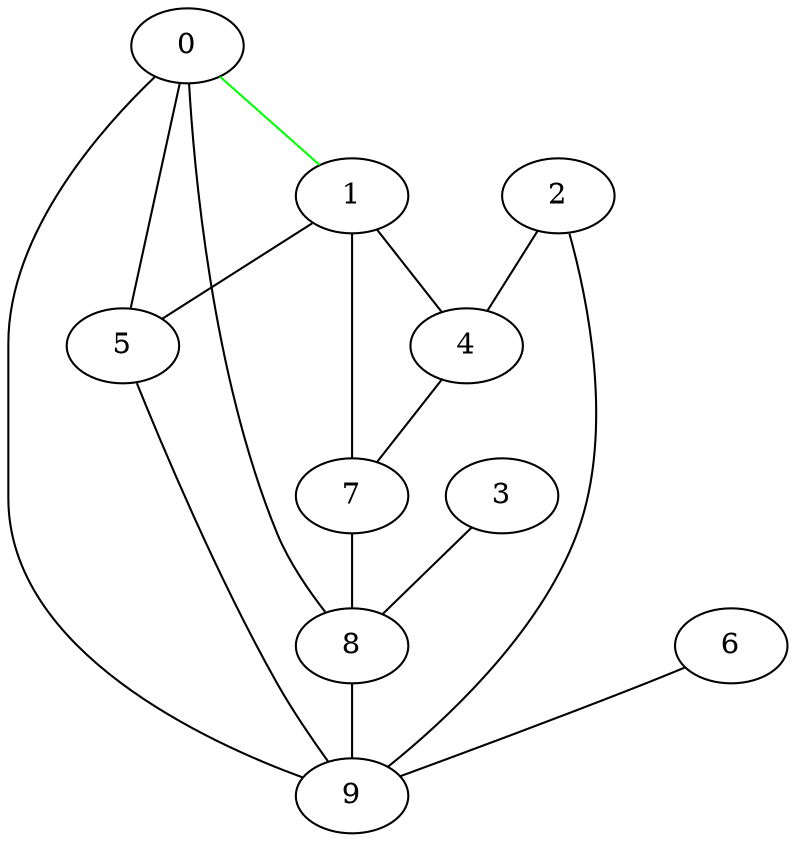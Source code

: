 graph one{
	0 -- 1 [color=green];
	0 -- 5 ;
	0 -- 8 ;
	0 -- 9 ;
	1 -- 4 ;
	1 -- 5 ;
	1 -- 7 ;
	2 -- 4 ;
	2 -- 9 ;
	3 -- 8 ;
	4 -- 7 ;
	5 -- 9 ;
	6 -- 9 ;
	7 -- 8 ;
	8 -- 9 ;
	9
}
